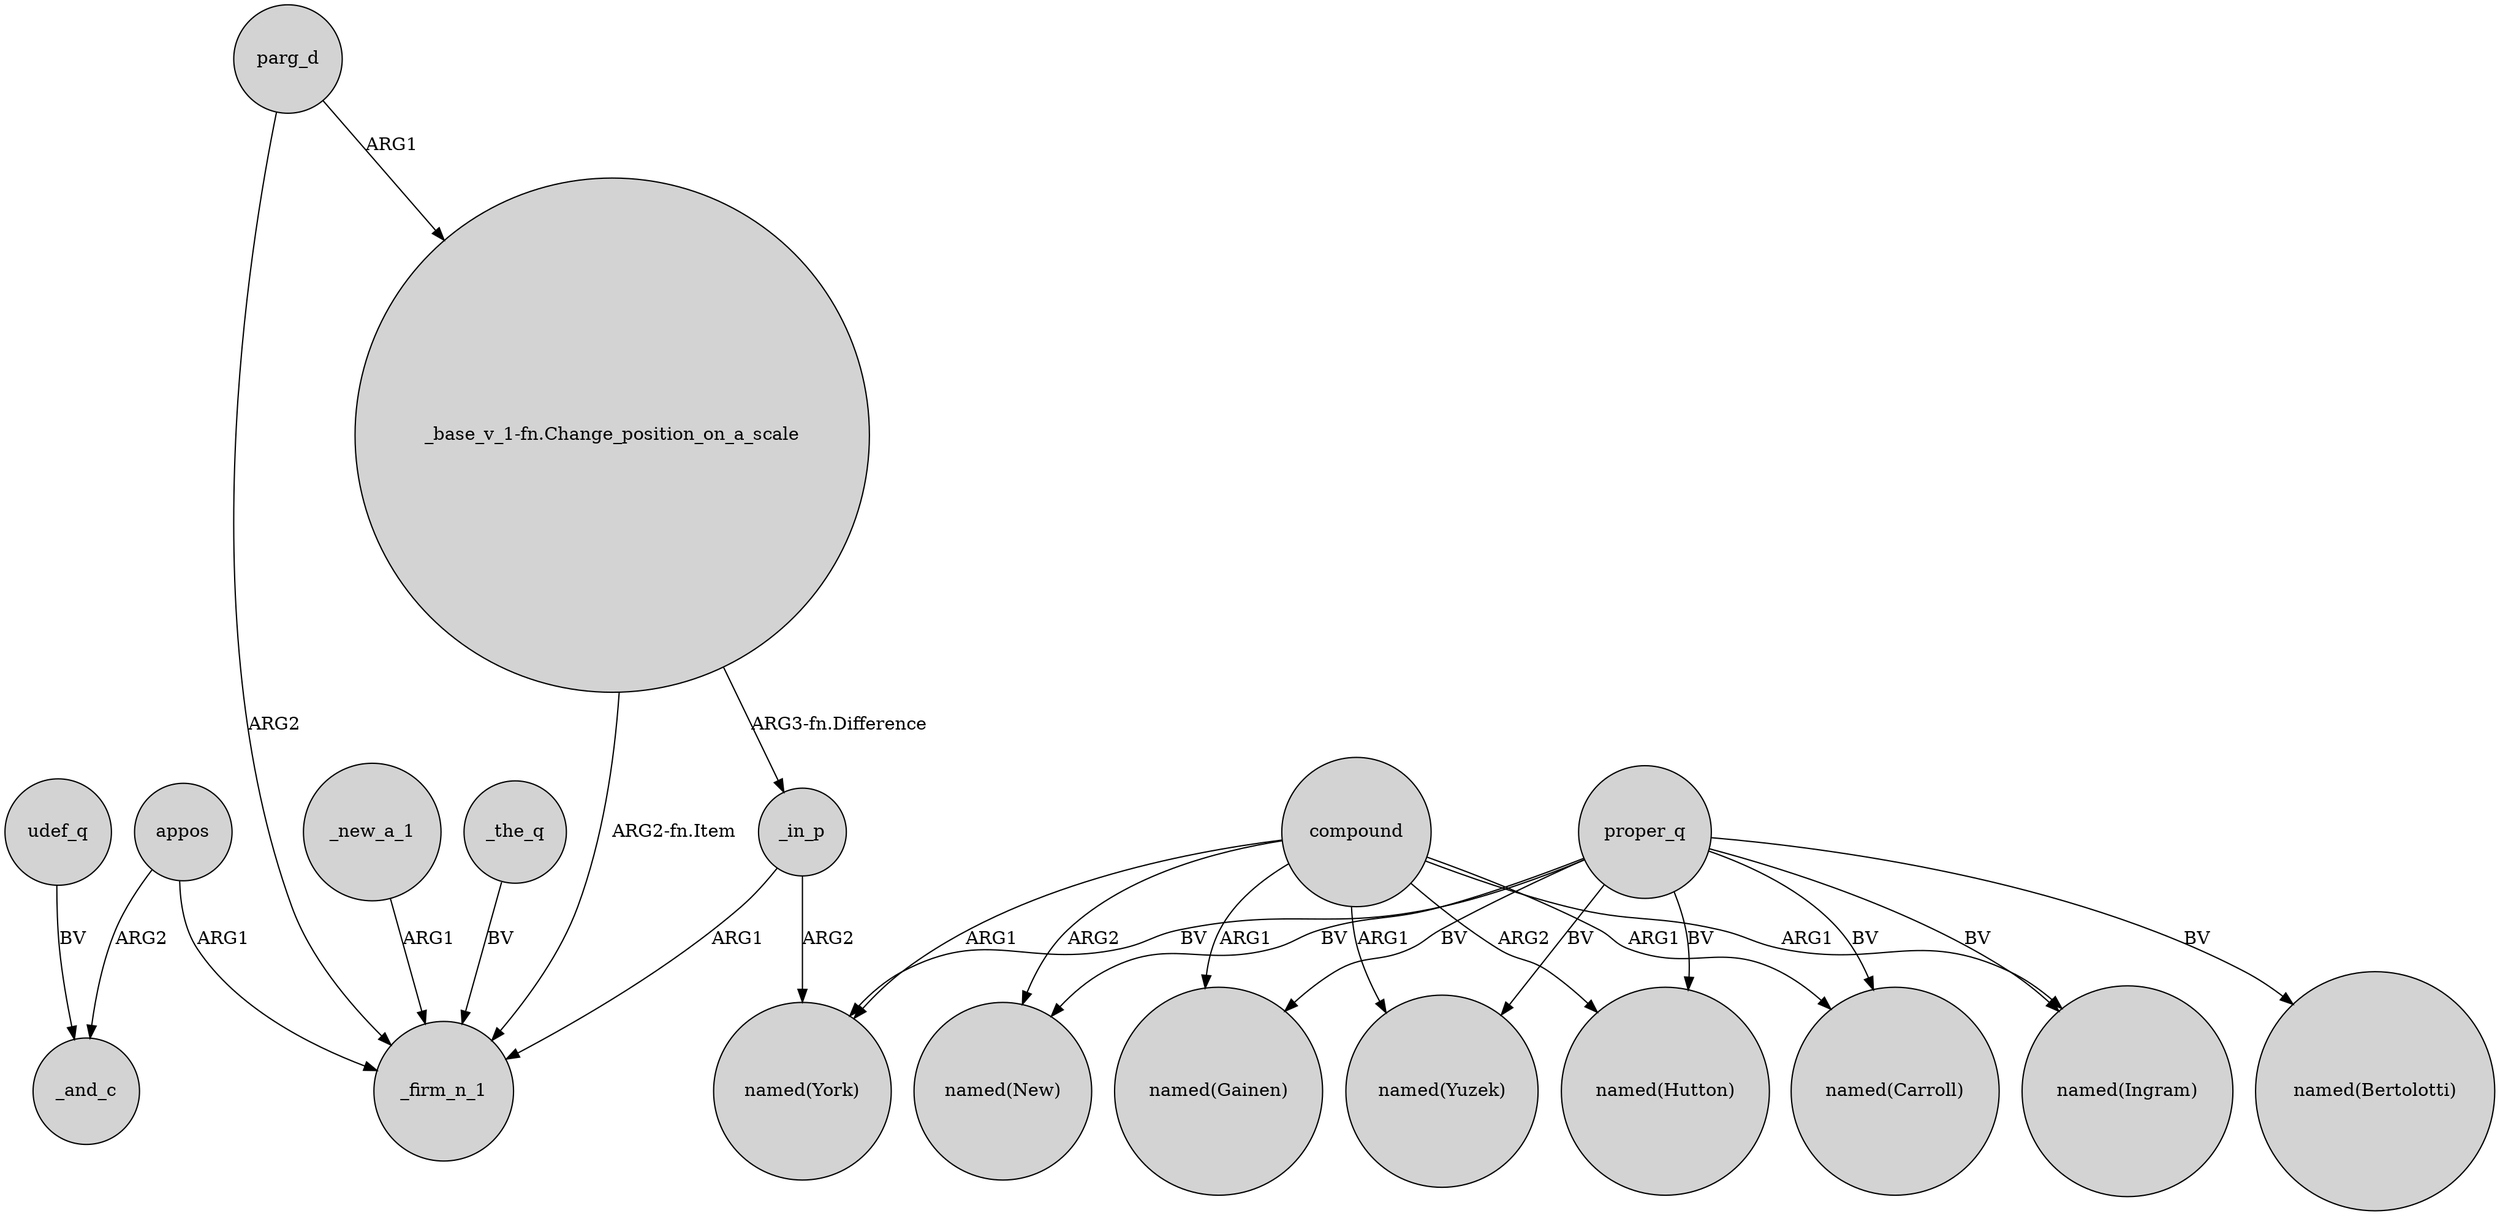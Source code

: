 digraph {
	node [shape=circle style=filled]
	appos -> _and_c [label=ARG2]
	_in_p -> _firm_n_1 [label=ARG1]
	parg_d -> "_base_v_1-fn.Change_position_on_a_scale" [label=ARG1]
	compound -> "named(New)" [label=ARG2]
	"_base_v_1-fn.Change_position_on_a_scale" -> _firm_n_1 [label="ARG2-fn.Item"]
	compound -> "named(Ingram)" [label=ARG1]
	proper_q -> "named(Gainen)" [label=BV]
	proper_q -> "named(New)" [label=BV]
	compound -> "named(Hutton)" [label=ARG2]
	proper_q -> "named(Hutton)" [label=BV]
	proper_q -> "named(Yuzek)" [label=BV]
	udef_q -> _and_c [label=BV]
	parg_d -> _firm_n_1 [label=ARG2]
	compound -> "named(Gainen)" [label=ARG1]
	proper_q -> "named(York)" [label=BV]
	_the_q -> _firm_n_1 [label=BV]
	_in_p -> "named(York)" [label=ARG2]
	_new_a_1 -> _firm_n_1 [label=ARG1]
	proper_q -> "named(Carroll)" [label=BV]
	proper_q -> "named(Bertolotti)" [label=BV]
	appos -> _firm_n_1 [label=ARG1]
	proper_q -> "named(Ingram)" [label=BV]
	compound -> "named(York)" [label=ARG1]
	compound -> "named(Carroll)" [label=ARG1]
	compound -> "named(Yuzek)" [label=ARG1]
	"_base_v_1-fn.Change_position_on_a_scale" -> _in_p [label="ARG3-fn.Difference"]
}
